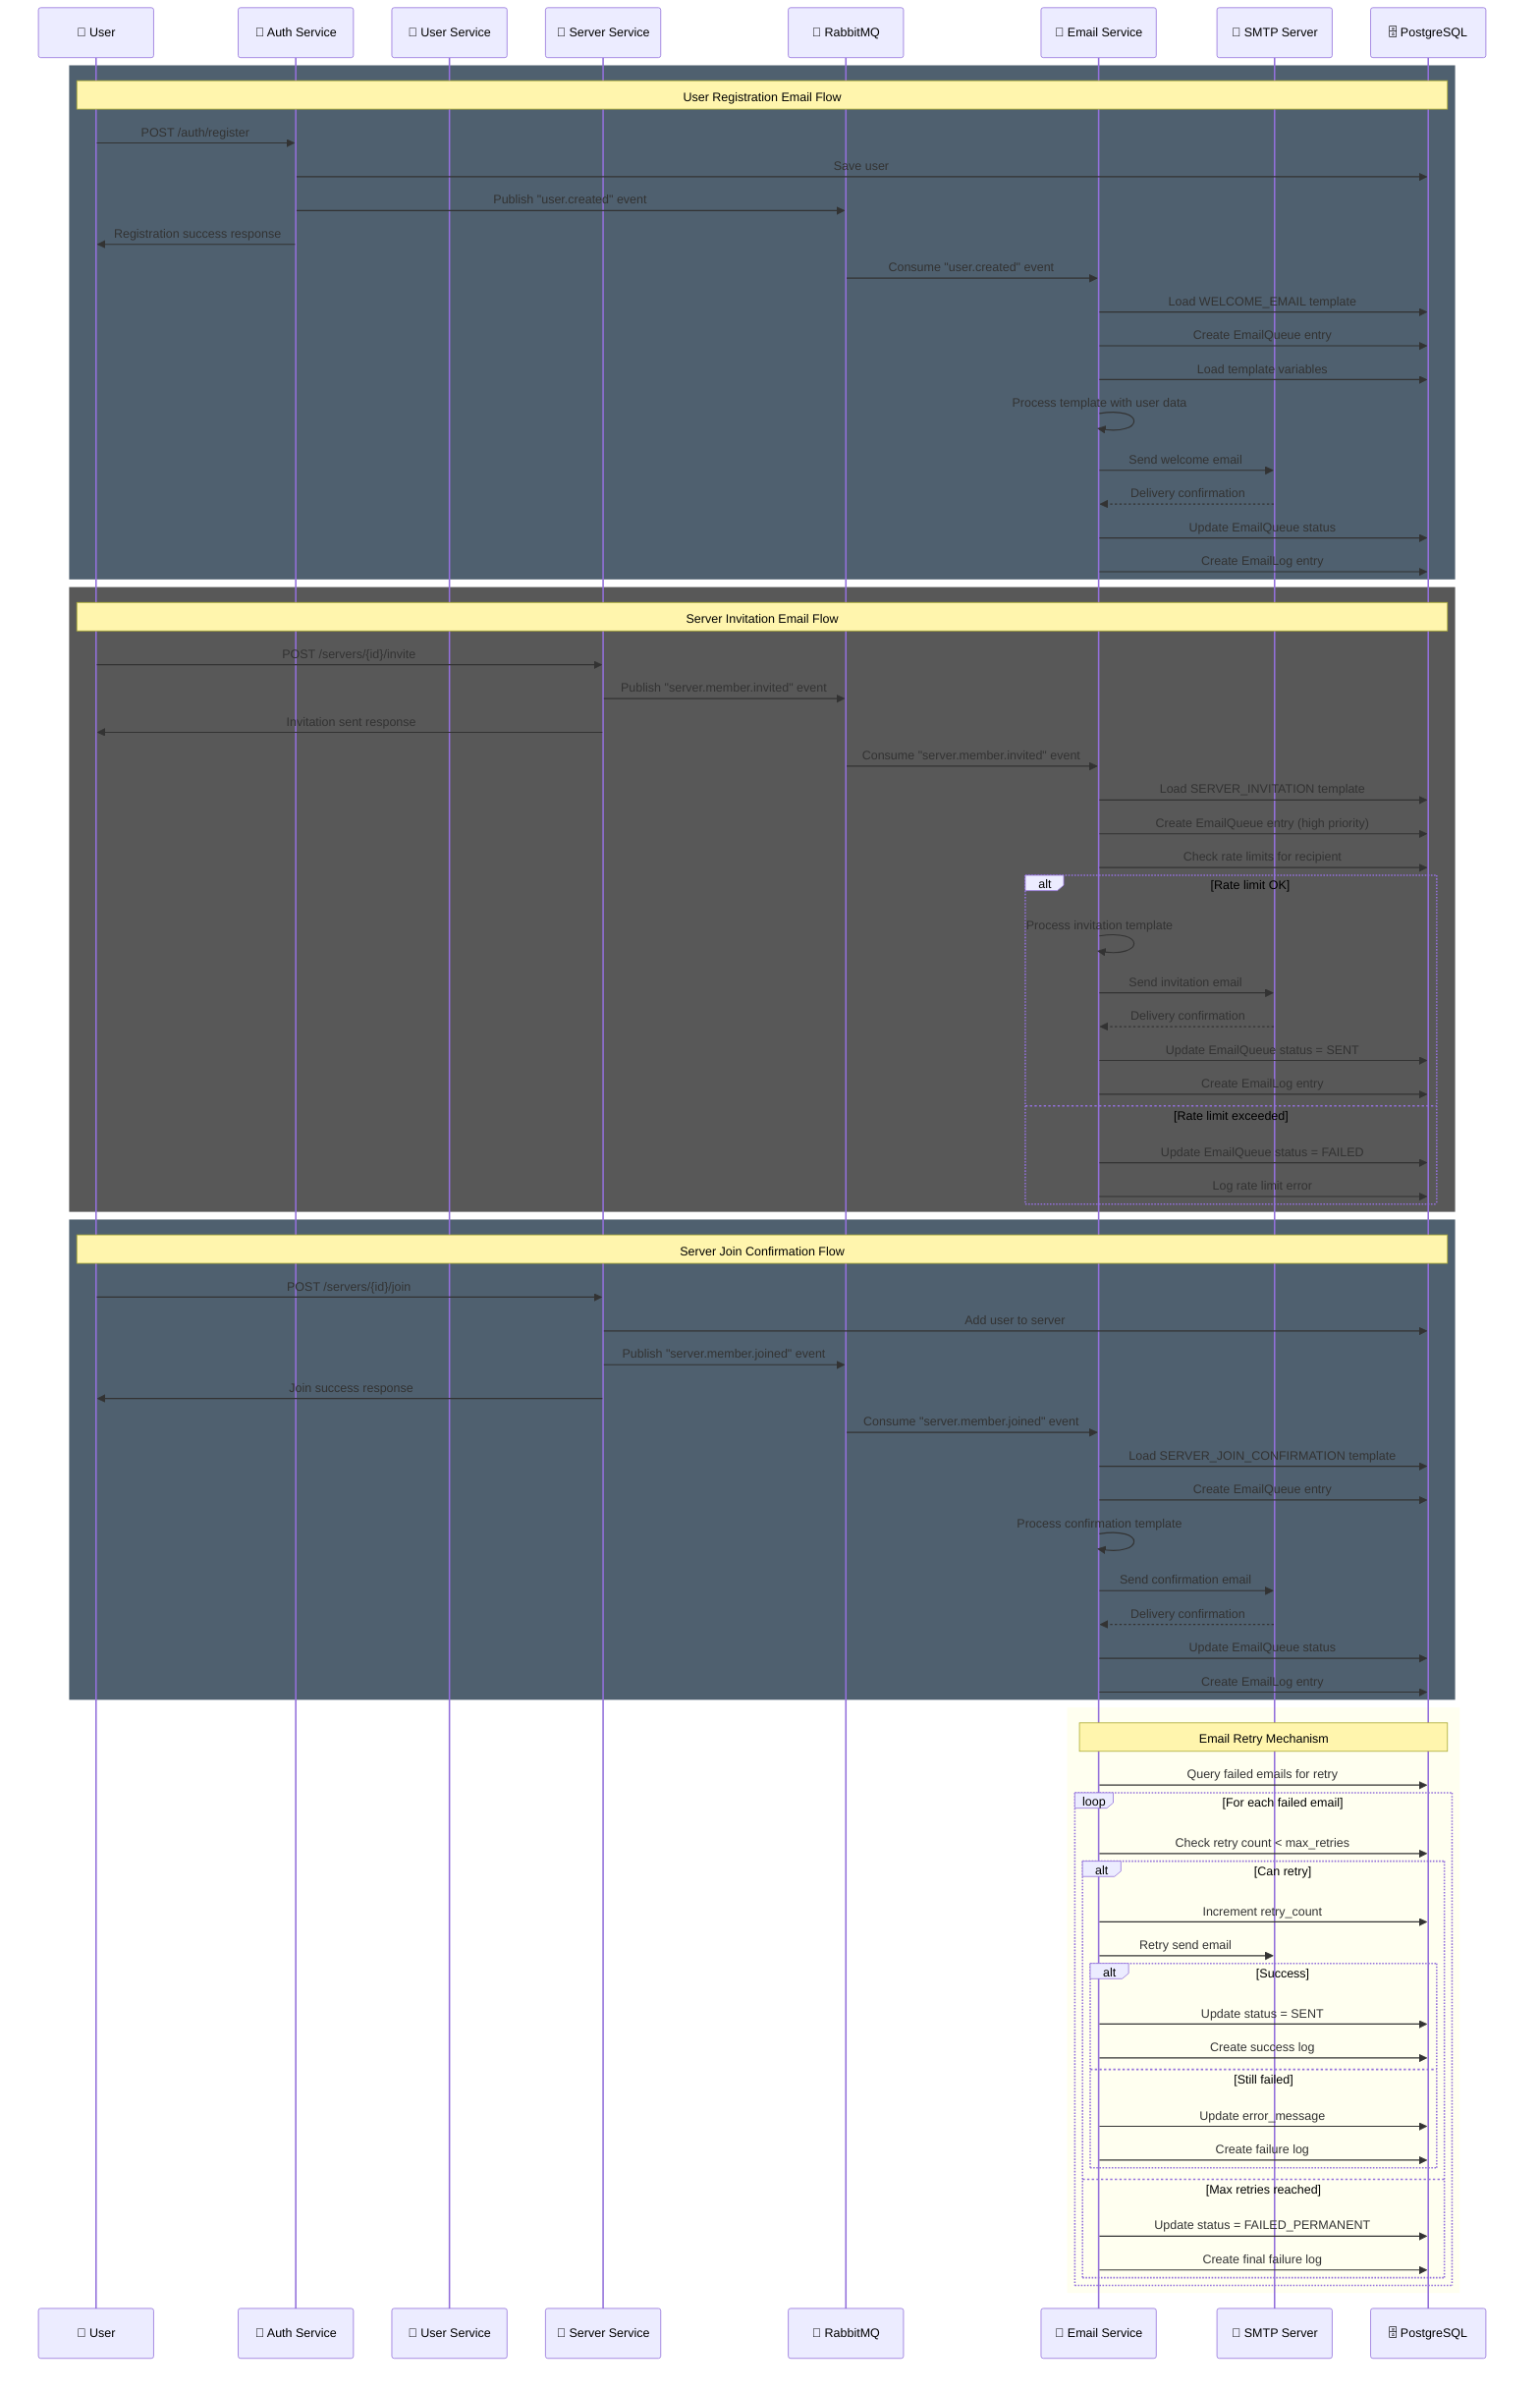 sequenceDiagram
    participant User as 👤 User
    participant AuthService as 🔐 Auth Service
    participant UserService as 👥 User Service
    participant ServerService as 🏢 Server Service
    participant RabbitMQ as 🐰 RabbitMQ
    participant EmailService as 📧 Email Service
    participant SMTP as 📨 SMTP Server
    participant Database as 🗄️ PostgreSQL

    %% User Registration Flow
    rect rgb(79, 96, 111)
        Note over User, Database: User Registration Email Flow
        User->>AuthService: POST /auth/register
        AuthService->>Database: Save user
        AuthService->>RabbitMQ: Publish "user.created" event
        AuthService->>User: Registration success response
        
        RabbitMQ->>EmailService: Consume "user.created" event
        EmailService->>Database: Load WELCOME_EMAIL template
        EmailService->>Database: Create EmailQueue entry
        EmailService->>Database: Load template variables
        EmailService->>EmailService: Process template with user data
        EmailService->>SMTP: Send welcome email
        SMTP-->>EmailService: Delivery confirmation
        EmailService->>Database: Update EmailQueue status
        EmailService->>Database: Create EmailLog entry
    end

    %% Server Invitation Flow  
    rect rgb(88, 88, 88)
        Note over User, Database: Server Invitation Email Flow
        User->>ServerService: POST /servers/{id}/invite
        ServerService->>RabbitMQ: Publish "server.member.invited" event
        ServerService->>User: Invitation sent response
        
        RabbitMQ->>EmailService: Consume "server.member.invited" event
        EmailService->>Database: Load SERVER_INVITATION template
        EmailService->>Database: Create EmailQueue entry (high priority)
        EmailService->>Database: Check rate limits for recipient
        alt Rate limit OK
            EmailService->>EmailService: Process invitation template
            EmailService->>SMTP: Send invitation email
            SMTP-->>EmailService: Delivery confirmation
            EmailService->>Database: Update EmailQueue status = SENT
            EmailService->>Database: Create EmailLog entry
        else Rate limit exceeded
            EmailService->>Database: Update EmailQueue status = FAILED
            EmailService->>Database: Log rate limit error
        end
    end

    %% Server Join Confirmation Flow
    rect rgb(79, 96, 111)
        Note over User, Database: Server Join Confirmation Flow
        User->>ServerService: POST /servers/{id}/join
        ServerService->>Database: Add user to server
        ServerService->>RabbitMQ: Publish "server.member.joined" event
        ServerService->>User: Join success response
        
        RabbitMQ->>EmailService: Consume "server.member.joined" event
        EmailService->>Database: Load SERVER_JOIN_CONFIRMATION template
        EmailService->>Database: Create EmailQueue entry
        EmailService->>EmailService: Process confirmation template
        EmailService->>SMTP: Send confirmation email
        SMTP-->>EmailService: Delivery confirmation
        EmailService->>Database: Update EmailQueue status
        EmailService->>Database: Create EmailLog entry
    end

    %% Email Retry Flow
    rect rgb(255, 255, 240)
        Note over EmailService, Database: Email Retry Mechanism
        EmailService->>Database: Query failed emails for retry
        loop For each failed email
            EmailService->>Database: Check retry count < max_retries
            alt Can retry
                EmailService->>Database: Increment retry_count
                EmailService->>SMTP: Retry send email
                alt Success
                    EmailService->>Database: Update status = SENT
                    EmailService->>Database: Create success log
                else Still failed
                    EmailService->>Database: Update error_message
                    EmailService->>Database: Create failure log
                end
            else Max retries reached
                EmailService->>Database: Update status = FAILED_PERMANENT
                EmailService->>Database: Create final failure log
            end
        end
    end